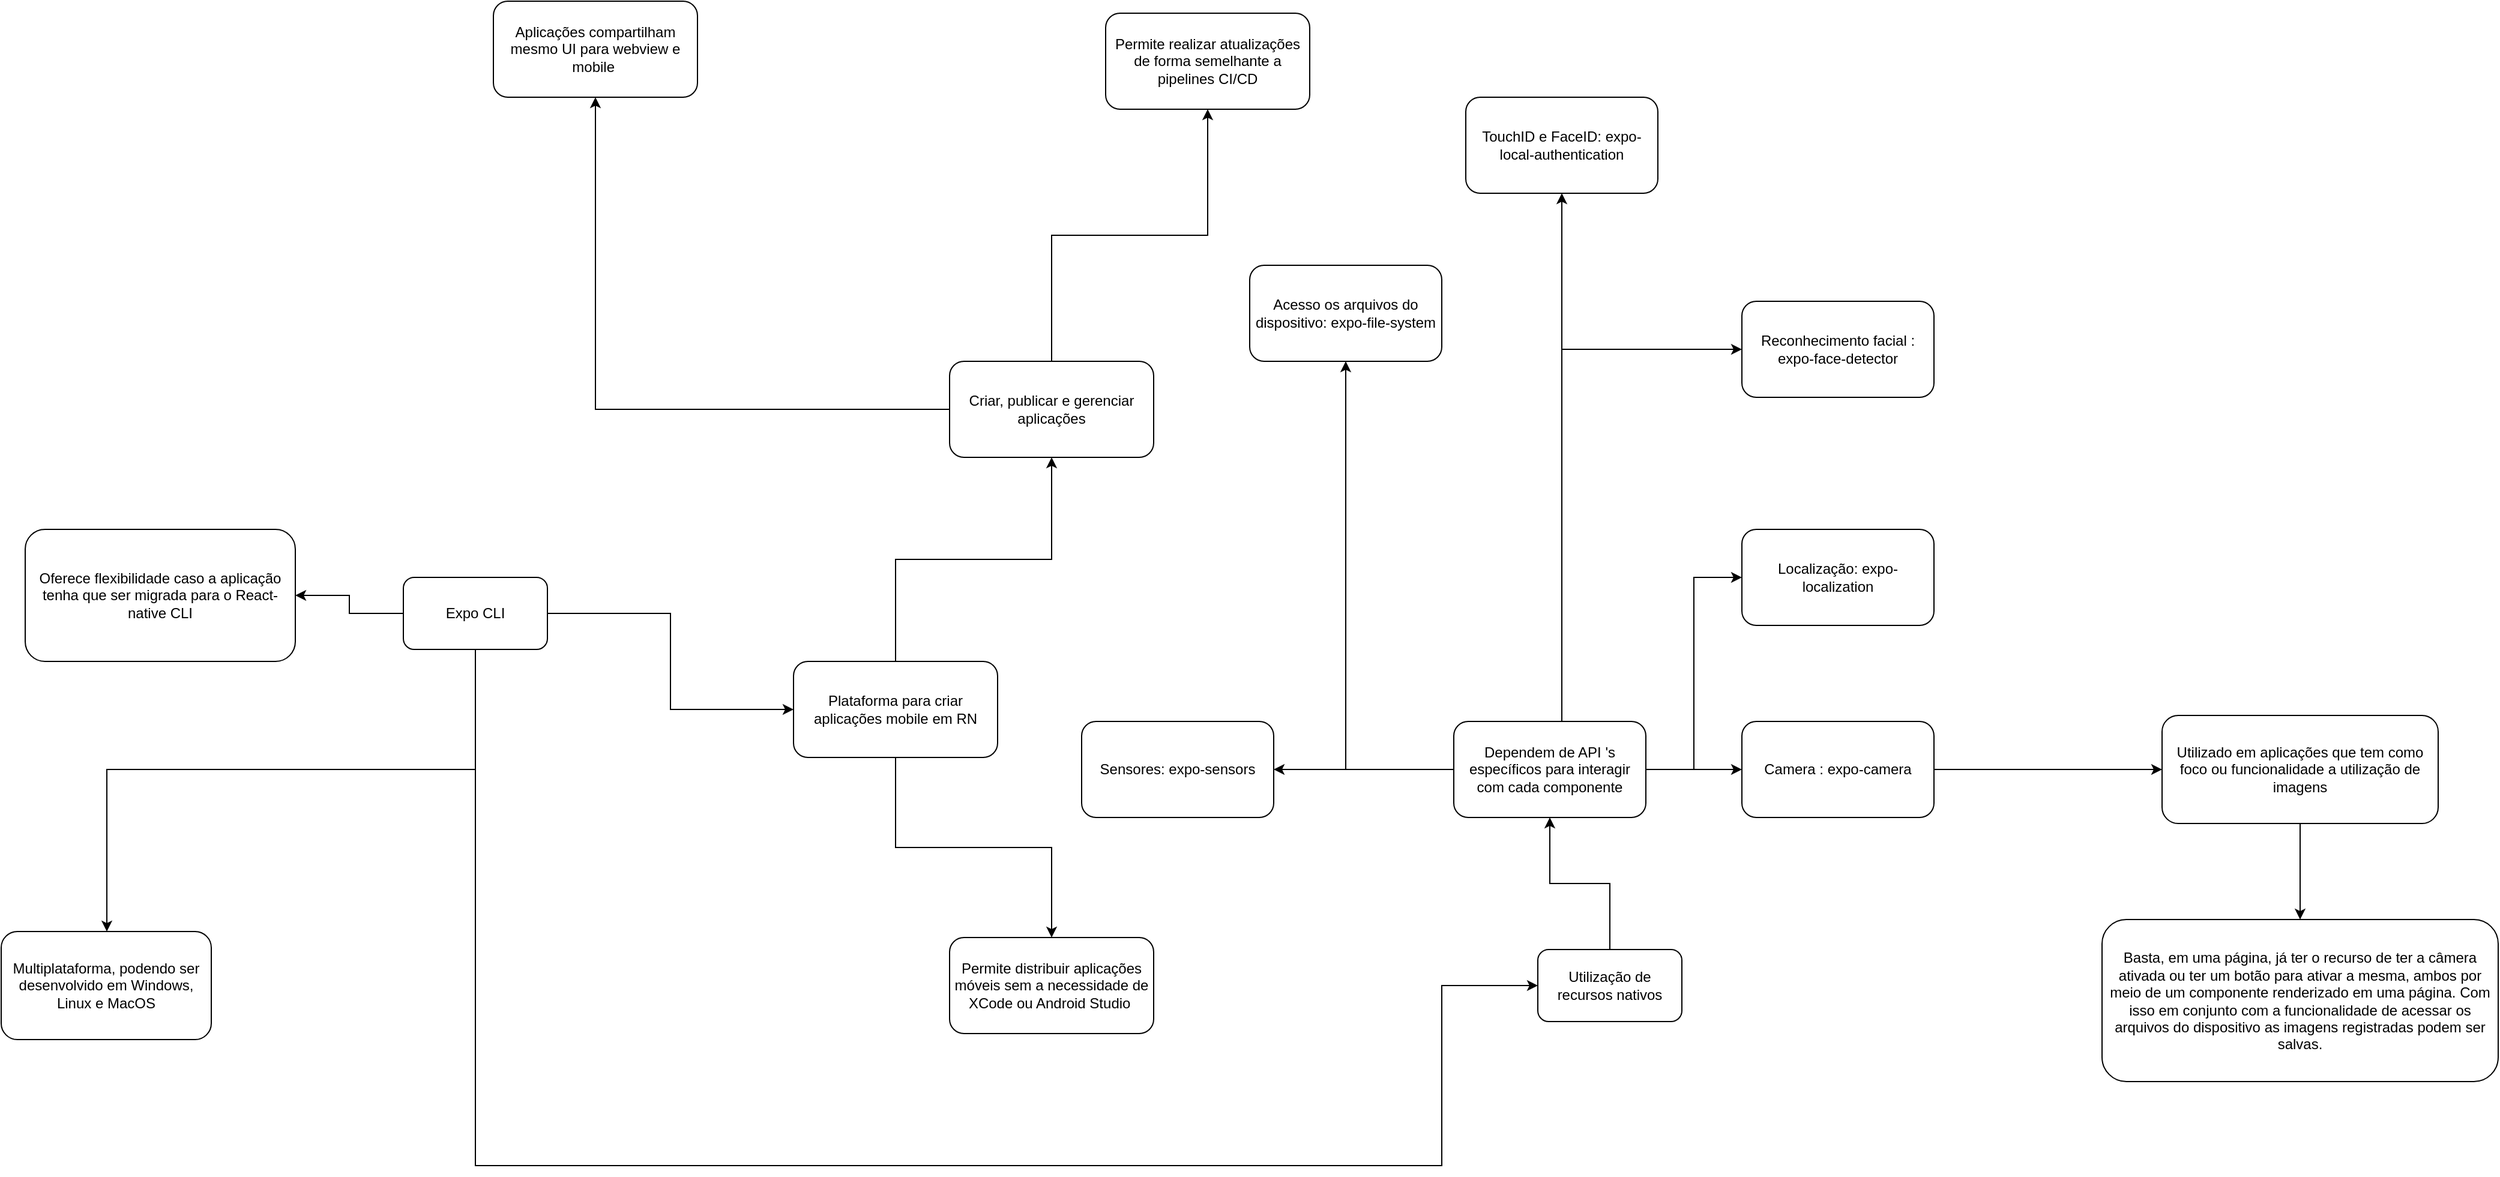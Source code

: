 <mxfile version="20.6.2" type="github">
  <diagram id="hr68gZ4kQR_CR2Rh-l37" name="Page-1">
    <mxGraphModel dx="1014" dy="538" grid="1" gridSize="10" guides="1" tooltips="1" connect="1" arrows="1" fold="1" page="1" pageScale="1" pageWidth="850" pageHeight="1100" math="0" shadow="0">
      <root>
        <mxCell id="0" />
        <mxCell id="1" parent="0" />
        <mxCell id="b7yFQcfbYks84lVepBm6-3" style="edgeStyle=orthogonalEdgeStyle;rounded=0;orthogonalLoop=1;jettySize=auto;html=1;entryX=0;entryY=0.5;entryDx=0;entryDy=0;" edge="1" parent="1" source="b7yFQcfbYks84lVepBm6-1" target="b7yFQcfbYks84lVepBm6-2">
          <mxGeometry relative="1" as="geometry" />
        </mxCell>
        <mxCell id="b7yFQcfbYks84lVepBm6-15" value="" style="edgeStyle=orthogonalEdgeStyle;rounded=0;orthogonalLoop=1;jettySize=auto;html=1;" edge="1" parent="1" source="b7yFQcfbYks84lVepBm6-1" target="b7yFQcfbYks84lVepBm6-14">
          <mxGeometry relative="1" as="geometry" />
        </mxCell>
        <mxCell id="b7yFQcfbYks84lVepBm6-18" value="" style="edgeStyle=orthogonalEdgeStyle;rounded=0;orthogonalLoop=1;jettySize=auto;html=1;" edge="1" parent="1" source="b7yFQcfbYks84lVepBm6-1" target="b7yFQcfbYks84lVepBm6-17">
          <mxGeometry relative="1" as="geometry">
            <Array as="points">
              <mxPoint x="425" y="680" />
              <mxPoint x="118" y="680" />
            </Array>
          </mxGeometry>
        </mxCell>
        <mxCell id="b7yFQcfbYks84lVepBm6-20" value="" style="edgeStyle=orthogonalEdgeStyle;rounded=0;orthogonalLoop=1;jettySize=auto;html=1;" edge="1" parent="1" source="b7yFQcfbYks84lVepBm6-1" target="b7yFQcfbYks84lVepBm6-19">
          <mxGeometry relative="1" as="geometry">
            <Array as="points">
              <mxPoint x="425" y="1010" />
              <mxPoint x="1230" y="1010" />
            </Array>
          </mxGeometry>
        </mxCell>
        <mxCell id="b7yFQcfbYks84lVepBm6-1" value="Expo CLI&lt;br&gt;" style="rounded=1;whiteSpace=wrap;html=1;" vertex="1" parent="1">
          <mxGeometry x="365" y="520" width="120" height="60" as="geometry" />
        </mxCell>
        <mxCell id="b7yFQcfbYks84lVepBm6-5" style="edgeStyle=orthogonalEdgeStyle;rounded=0;orthogonalLoop=1;jettySize=auto;html=1;" edge="1" parent="1" source="b7yFQcfbYks84lVepBm6-2" target="b7yFQcfbYks84lVepBm6-4">
          <mxGeometry relative="1" as="geometry" />
        </mxCell>
        <mxCell id="b7yFQcfbYks84lVepBm6-9" value="" style="edgeStyle=orthogonalEdgeStyle;rounded=0;orthogonalLoop=1;jettySize=auto;html=1;" edge="1" parent="1" source="b7yFQcfbYks84lVepBm6-2" target="b7yFQcfbYks84lVepBm6-8">
          <mxGeometry relative="1" as="geometry" />
        </mxCell>
        <mxCell id="b7yFQcfbYks84lVepBm6-2" value="Plataforma para criar aplicações mobile em RN&lt;br&gt;" style="rounded=1;whiteSpace=wrap;html=1;" vertex="1" parent="1">
          <mxGeometry x="690" y="590" width="170" height="80" as="geometry" />
        </mxCell>
        <mxCell id="b7yFQcfbYks84lVepBm6-11" value="" style="edgeStyle=orthogonalEdgeStyle;rounded=0;orthogonalLoop=1;jettySize=auto;html=1;" edge="1" parent="1" source="b7yFQcfbYks84lVepBm6-4" target="b7yFQcfbYks84lVepBm6-10">
          <mxGeometry relative="1" as="geometry" />
        </mxCell>
        <mxCell id="b7yFQcfbYks84lVepBm6-13" value="" style="edgeStyle=orthogonalEdgeStyle;rounded=0;orthogonalLoop=1;jettySize=auto;html=1;" edge="1" parent="1" source="b7yFQcfbYks84lVepBm6-4" target="b7yFQcfbYks84lVepBm6-12">
          <mxGeometry relative="1" as="geometry" />
        </mxCell>
        <mxCell id="b7yFQcfbYks84lVepBm6-4" value="Criar, publicar e gerenciar aplicações" style="rounded=1;whiteSpace=wrap;html=1;" vertex="1" parent="1">
          <mxGeometry x="820" y="340" width="170" height="80" as="geometry" />
        </mxCell>
        <mxCell id="b7yFQcfbYks84lVepBm6-8" value="Permite distribuir aplicações móveis sem a necessidade de XCode ou Android Studio&amp;nbsp;" style="rounded=1;whiteSpace=wrap;html=1;" vertex="1" parent="1">
          <mxGeometry x="820" y="820" width="170" height="80" as="geometry" />
        </mxCell>
        <mxCell id="b7yFQcfbYks84lVepBm6-10" value="Permite realizar atualizações de forma semelhante a pipelines CI/CD" style="rounded=1;whiteSpace=wrap;html=1;" vertex="1" parent="1">
          <mxGeometry x="950" y="50" width="170" height="80" as="geometry" />
        </mxCell>
        <mxCell id="b7yFQcfbYks84lVepBm6-12" value="Aplicações compartilham mesmo UI para webview e mobile&amp;nbsp;" style="rounded=1;whiteSpace=wrap;html=1;" vertex="1" parent="1">
          <mxGeometry x="440" y="40" width="170" height="80" as="geometry" />
        </mxCell>
        <mxCell id="b7yFQcfbYks84lVepBm6-14" value="Oferece flexibilidade caso a aplicação tenha que ser migrada para o React-native CLI" style="rounded=1;whiteSpace=wrap;html=1;" vertex="1" parent="1">
          <mxGeometry x="50" y="480" width="225" height="110" as="geometry" />
        </mxCell>
        <mxCell id="b7yFQcfbYks84lVepBm6-17" value="Multiplataforma, podendo ser desenvolvido em Windows, Linux e MacOS" style="rounded=1;whiteSpace=wrap;html=1;" vertex="1" parent="1">
          <mxGeometry x="30" y="815" width="175" height="90" as="geometry" />
        </mxCell>
        <mxCell id="b7yFQcfbYks84lVepBm6-22" value="" style="edgeStyle=orthogonalEdgeStyle;rounded=0;orthogonalLoop=1;jettySize=auto;html=1;" edge="1" parent="1" source="b7yFQcfbYks84lVepBm6-19" target="b7yFQcfbYks84lVepBm6-21">
          <mxGeometry relative="1" as="geometry" />
        </mxCell>
        <mxCell id="b7yFQcfbYks84lVepBm6-19" value="Utilização de recursos nativos" style="rounded=1;whiteSpace=wrap;html=1;" vertex="1" parent="1">
          <mxGeometry x="1310" y="830" width="120" height="60" as="geometry" />
        </mxCell>
        <mxCell id="b7yFQcfbYks84lVepBm6-24" value="" style="edgeStyle=orthogonalEdgeStyle;rounded=0;orthogonalLoop=1;jettySize=auto;html=1;" edge="1" parent="1" source="b7yFQcfbYks84lVepBm6-21" target="b7yFQcfbYks84lVepBm6-23">
          <mxGeometry relative="1" as="geometry" />
        </mxCell>
        <mxCell id="b7yFQcfbYks84lVepBm6-26" value="" style="edgeStyle=orthogonalEdgeStyle;rounded=0;orthogonalLoop=1;jettySize=auto;html=1;entryX=0;entryY=0.5;entryDx=0;entryDy=0;" edge="1" parent="1" source="b7yFQcfbYks84lVepBm6-21" target="b7yFQcfbYks84lVepBm6-25">
          <mxGeometry relative="1" as="geometry" />
        </mxCell>
        <mxCell id="b7yFQcfbYks84lVepBm6-28" value="" style="edgeStyle=orthogonalEdgeStyle;rounded=0;orthogonalLoop=1;jettySize=auto;html=1;" edge="1" parent="1" source="b7yFQcfbYks84lVepBm6-21" target="b7yFQcfbYks84lVepBm6-27">
          <mxGeometry relative="1" as="geometry">
            <Array as="points">
              <mxPoint x="1330" y="330" />
            </Array>
          </mxGeometry>
        </mxCell>
        <mxCell id="b7yFQcfbYks84lVepBm6-30" value="" style="edgeStyle=orthogonalEdgeStyle;rounded=0;orthogonalLoop=1;jettySize=auto;html=1;" edge="1" parent="1" source="b7yFQcfbYks84lVepBm6-21" target="b7yFQcfbYks84lVepBm6-29">
          <mxGeometry relative="1" as="geometry">
            <Array as="points">
              <mxPoint x="1330" y="540" />
              <mxPoint x="1330" y="540" />
            </Array>
          </mxGeometry>
        </mxCell>
        <mxCell id="b7yFQcfbYks84lVepBm6-32" value="" style="edgeStyle=orthogonalEdgeStyle;rounded=0;orthogonalLoop=1;jettySize=auto;html=1;" edge="1" parent="1" source="b7yFQcfbYks84lVepBm6-21" target="b7yFQcfbYks84lVepBm6-31">
          <mxGeometry relative="1" as="geometry" />
        </mxCell>
        <mxCell id="b7yFQcfbYks84lVepBm6-34" value="" style="edgeStyle=orthogonalEdgeStyle;rounded=0;orthogonalLoop=1;jettySize=auto;html=1;" edge="1" parent="1" source="b7yFQcfbYks84lVepBm6-21" target="b7yFQcfbYks84lVepBm6-33">
          <mxGeometry relative="1" as="geometry" />
        </mxCell>
        <mxCell id="b7yFQcfbYks84lVepBm6-21" value="Dependem de API &#39;s específicos para interagir com cada componente" style="rounded=1;whiteSpace=wrap;html=1;" vertex="1" parent="1">
          <mxGeometry x="1240" y="640" width="160" height="80" as="geometry" />
        </mxCell>
        <mxCell id="b7yFQcfbYks84lVepBm6-36" value="" style="edgeStyle=orthogonalEdgeStyle;rounded=0;orthogonalLoop=1;jettySize=auto;html=1;" edge="1" parent="1" source="b7yFQcfbYks84lVepBm6-23" target="b7yFQcfbYks84lVepBm6-35">
          <mxGeometry relative="1" as="geometry" />
        </mxCell>
        <mxCell id="b7yFQcfbYks84lVepBm6-23" value="Camera : expo-camera" style="rounded=1;whiteSpace=wrap;html=1;" vertex="1" parent="1">
          <mxGeometry x="1480" y="640" width="160" height="80" as="geometry" />
        </mxCell>
        <mxCell id="b7yFQcfbYks84lVepBm6-25" value="Localização: expo-localization" style="rounded=1;whiteSpace=wrap;html=1;" vertex="1" parent="1">
          <mxGeometry x="1480" y="480" width="160" height="80" as="geometry" />
        </mxCell>
        <mxCell id="b7yFQcfbYks84lVepBm6-27" value="Reconhecimento facial : expo-face-detector" style="rounded=1;whiteSpace=wrap;html=1;" vertex="1" parent="1">
          <mxGeometry x="1480" y="290" width="160" height="80" as="geometry" />
        </mxCell>
        <mxCell id="b7yFQcfbYks84lVepBm6-29" value="TouchID e FaceID: expo-local-authentication" style="rounded=1;whiteSpace=wrap;html=1;" vertex="1" parent="1">
          <mxGeometry x="1250" y="120" width="160" height="80" as="geometry" />
        </mxCell>
        <mxCell id="b7yFQcfbYks84lVepBm6-31" value="Acesso os arquivos do dispositivo: expo-file-system" style="rounded=1;whiteSpace=wrap;html=1;" vertex="1" parent="1">
          <mxGeometry x="1070" y="260" width="160" height="80" as="geometry" />
        </mxCell>
        <mxCell id="b7yFQcfbYks84lVepBm6-33" value="Sensores: expo-sensors" style="rounded=1;whiteSpace=wrap;html=1;" vertex="1" parent="1">
          <mxGeometry x="930" y="640" width="160" height="80" as="geometry" />
        </mxCell>
        <mxCell id="b7yFQcfbYks84lVepBm6-38" value="" style="edgeStyle=orthogonalEdgeStyle;rounded=0;orthogonalLoop=1;jettySize=auto;html=1;" edge="1" parent="1" source="b7yFQcfbYks84lVepBm6-35" target="b7yFQcfbYks84lVepBm6-37">
          <mxGeometry relative="1" as="geometry" />
        </mxCell>
        <mxCell id="b7yFQcfbYks84lVepBm6-35" value="Utilizado em aplicações que tem como foco ou funcionalidade a utilização de imagens" style="rounded=1;whiteSpace=wrap;html=1;" vertex="1" parent="1">
          <mxGeometry x="1830" y="635" width="230" height="90" as="geometry" />
        </mxCell>
        <mxCell id="b7yFQcfbYks84lVepBm6-37" value="Basta, em uma página, já ter o recurso de ter a câmera ativada ou ter um botão para ativar a mesma, ambos por meio de um componente renderizado em uma página. Com isso em conjunto com a funcionalidade de acessar os arquivos do dispositivo as imagens registradas podem ser salvas." style="rounded=1;whiteSpace=wrap;html=1;" vertex="1" parent="1">
          <mxGeometry x="1780" y="805" width="330" height="135" as="geometry" />
        </mxCell>
      </root>
    </mxGraphModel>
  </diagram>
</mxfile>
